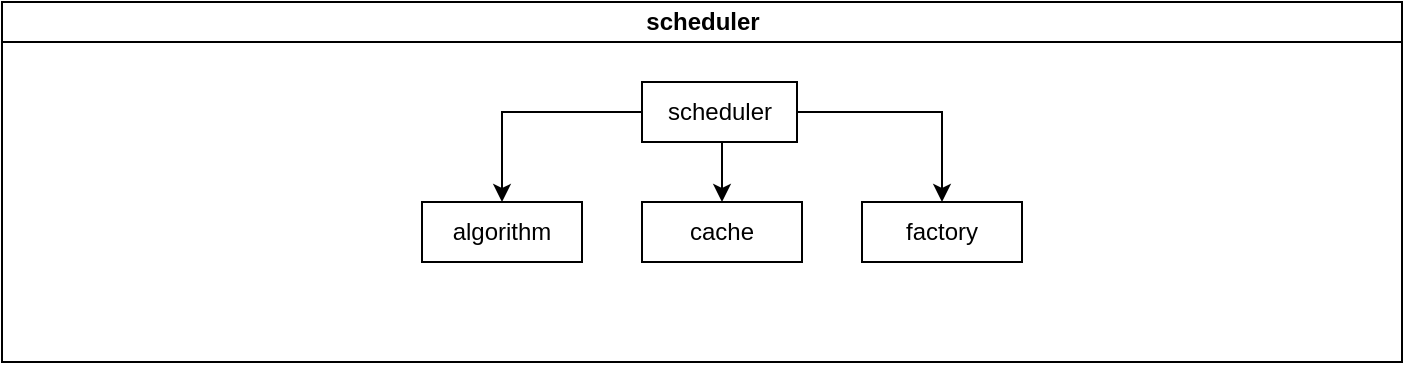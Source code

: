 <mxfile version="13.8.6" type="github">
  <diagram id="prtHgNgQTEPvFCAcTncT" name="Page-1">
    <mxGraphModel dx="946" dy="591" grid="1" gridSize="10" guides="1" tooltips="1" connect="1" arrows="1" fold="1" page="1" pageScale="1" pageWidth="827" pageHeight="1169" math="0" shadow="0">
      <root>
        <mxCell id="0" />
        <mxCell id="1" parent="0" />
        <mxCell id="dNxyNK7c78bLwvsdeMH5-11" value="scheduler" style="swimlane;html=1;startSize=20;horizontal=1;containerType=tree;glass=0;" parent="1" vertex="1">
          <mxGeometry x="40" y="80" width="700" height="180" as="geometry" />
        </mxCell>
        <mxCell id="DKSQyU70Ulr9MfPjKsRb-8" style="edgeStyle=orthogonalEdgeStyle;rounded=0;orthogonalLoop=1;jettySize=auto;html=1;exitX=0.5;exitY=1;exitDx=0;exitDy=0;entryX=0.5;entryY=0;entryDx=0;entryDy=0;" edge="1" parent="dNxyNK7c78bLwvsdeMH5-11" source="DKSQyU70Ulr9MfPjKsRb-2" target="DKSQyU70Ulr9MfPjKsRb-4">
          <mxGeometry relative="1" as="geometry" />
        </mxCell>
        <mxCell id="DKSQyU70Ulr9MfPjKsRb-13" style="edgeStyle=orthogonalEdgeStyle;rounded=0;orthogonalLoop=1;jettySize=auto;html=1;exitX=1;exitY=0.5;exitDx=0;exitDy=0;entryX=0.5;entryY=0;entryDx=0;entryDy=0;" edge="1" parent="dNxyNK7c78bLwvsdeMH5-11" source="DKSQyU70Ulr9MfPjKsRb-2" target="DKSQyU70Ulr9MfPjKsRb-5">
          <mxGeometry relative="1" as="geometry" />
        </mxCell>
        <mxCell id="DKSQyU70Ulr9MfPjKsRb-17" style="edgeStyle=orthogonalEdgeStyle;rounded=0;orthogonalLoop=1;jettySize=auto;html=1;exitX=0;exitY=0.5;exitDx=0;exitDy=0;entryX=0.5;entryY=0;entryDx=0;entryDy=0;" edge="1" parent="dNxyNK7c78bLwvsdeMH5-11" source="DKSQyU70Ulr9MfPjKsRb-2" target="DKSQyU70Ulr9MfPjKsRb-3">
          <mxGeometry relative="1" as="geometry" />
        </mxCell>
        <mxCell id="DKSQyU70Ulr9MfPjKsRb-2" value="scheduler" style="rounded=0;whiteSpace=wrap;html=1;" vertex="1" parent="dNxyNK7c78bLwvsdeMH5-11">
          <mxGeometry x="320" y="40" width="77.5" height="30" as="geometry" />
        </mxCell>
        <mxCell id="DKSQyU70Ulr9MfPjKsRb-3" value="algorithm" style="rounded=0;whiteSpace=wrap;html=1;" vertex="1" parent="dNxyNK7c78bLwvsdeMH5-11">
          <mxGeometry x="210" y="100" width="80" height="30" as="geometry" />
        </mxCell>
        <mxCell id="DKSQyU70Ulr9MfPjKsRb-4" value="cache" style="rounded=0;whiteSpace=wrap;html=1;" vertex="1" parent="dNxyNK7c78bLwvsdeMH5-11">
          <mxGeometry x="320" y="100" width="80" height="30" as="geometry" />
        </mxCell>
        <mxCell id="DKSQyU70Ulr9MfPjKsRb-5" value="factory" style="rounded=0;whiteSpace=wrap;html=1;" vertex="1" parent="dNxyNK7c78bLwvsdeMH5-11">
          <mxGeometry x="430" y="100" width="80" height="30" as="geometry" />
        </mxCell>
      </root>
    </mxGraphModel>
  </diagram>
</mxfile>
